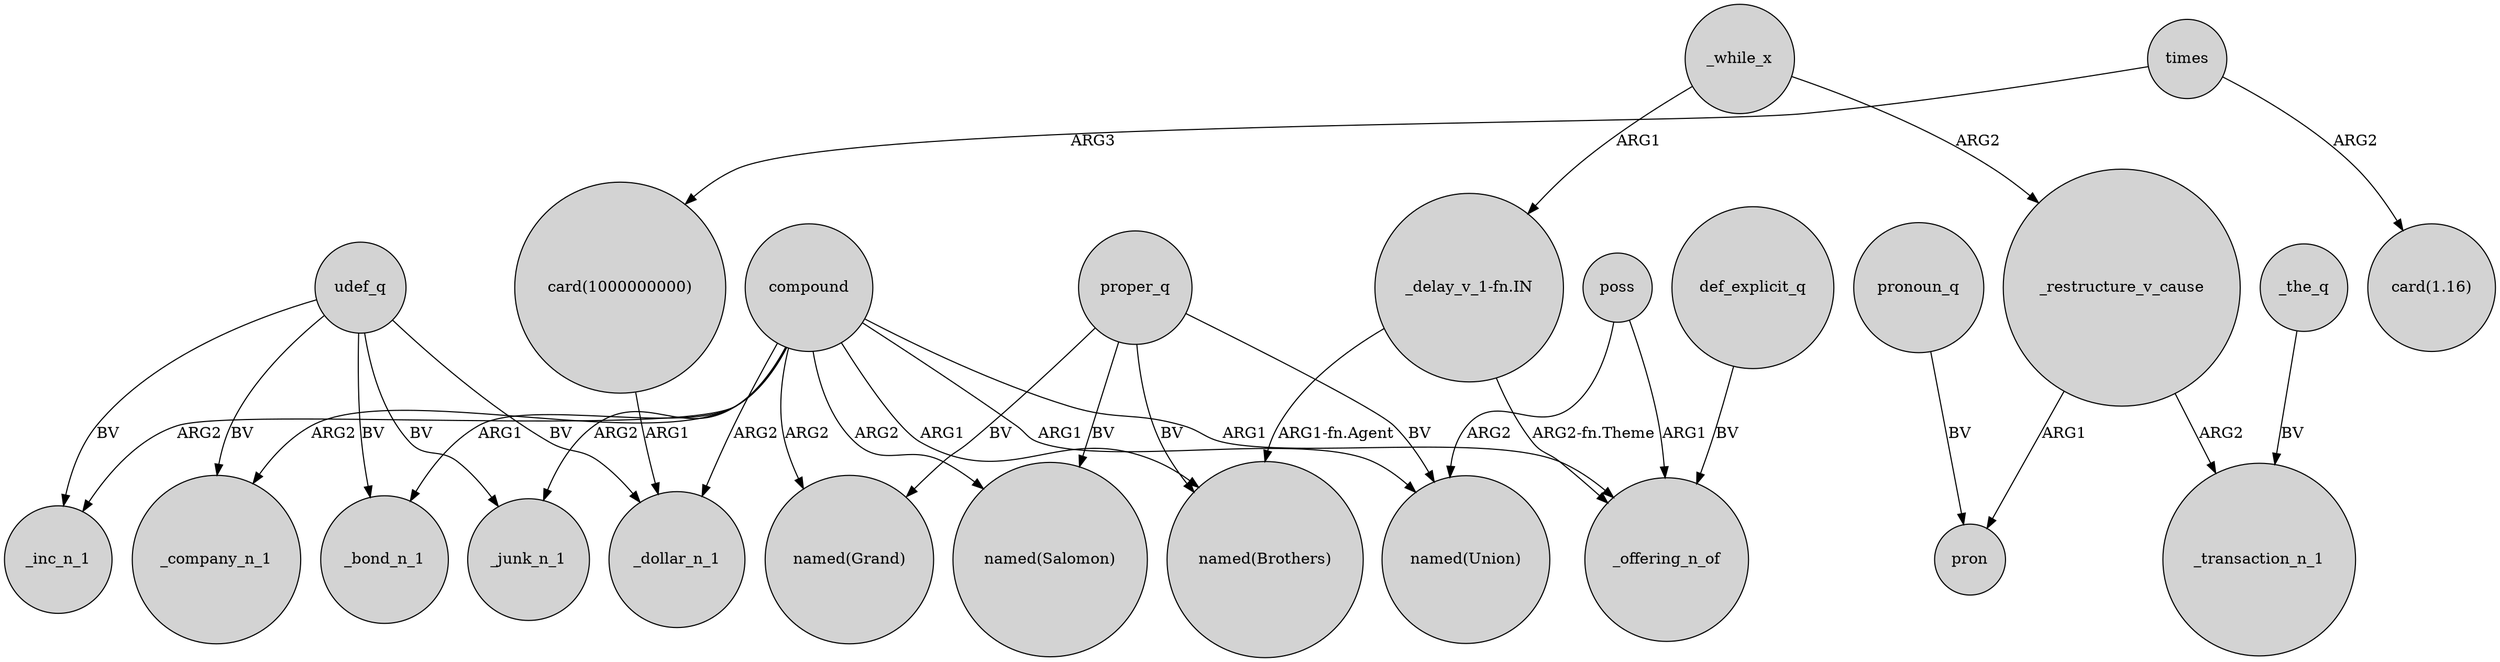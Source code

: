 digraph {
	node [shape=circle style=filled]
	udef_q -> _inc_n_1 [label=BV]
	proper_q -> "named(Union)" [label=BV]
	proper_q -> "named(Grand)" [label=BV]
	proper_q -> "named(Brothers)" [label=BV]
	compound -> _company_n_1 [label=ARG2]
	compound -> _bond_n_1 [label=ARG1]
	_while_x -> _restructure_v_cause [label=ARG2]
	_restructure_v_cause -> pron [label=ARG1]
	_restructure_v_cause -> _transaction_n_1 [label=ARG2]
	compound -> _junk_n_1 [label=ARG2]
	compound -> "named(Grand)" [label=ARG2]
	poss -> "named(Union)" [label=ARG2]
	compound -> "named(Brothers)" [label=ARG1]
	times -> "card(1000000000)" [label=ARG3]
	"_delay_v_1-fn.IN" -> "named(Brothers)" [label="ARG1-fn.Agent"]
	def_explicit_q -> _offering_n_of [label=BV]
	udef_q -> _junk_n_1 [label=BV]
	pronoun_q -> pron [label=BV]
	udef_q -> _bond_n_1 [label=BV]
	compound -> "named(Union)" [label=ARG1]
	proper_q -> "named(Salomon)" [label=BV]
	compound -> "named(Salomon)" [label=ARG2]
	_while_x -> "_delay_v_1-fn.IN" [label=ARG1]
	poss -> _offering_n_of [label=ARG1]
	"_delay_v_1-fn.IN" -> _offering_n_of [label="ARG2-fn.Theme"]
	"card(1000000000)" -> _dollar_n_1 [label=ARG1]
	_the_q -> _transaction_n_1 [label=BV]
	compound -> _dollar_n_1 [label=ARG2]
	times -> "card(1.16)" [label=ARG2]
	compound -> _inc_n_1 [label=ARG2]
	udef_q -> _company_n_1 [label=BV]
	compound -> _offering_n_of [label=ARG1]
	udef_q -> _dollar_n_1 [label=BV]
}

